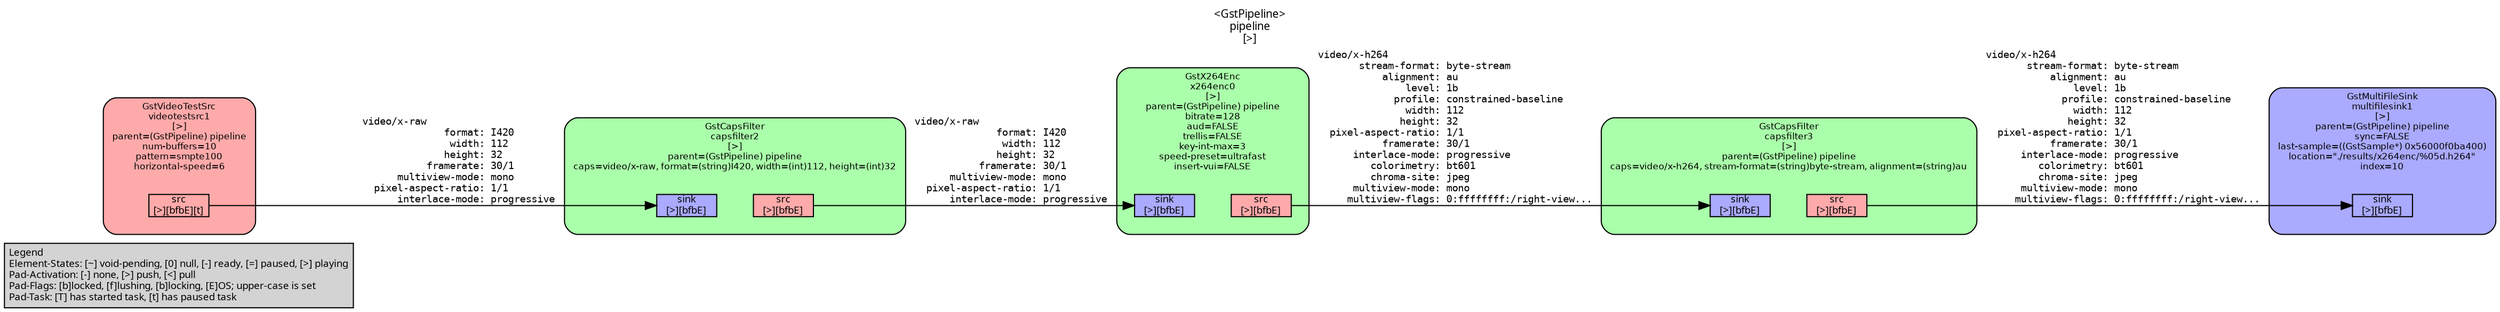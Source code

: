 digraph pipeline {
  rankdir=LR;
  fontname="sans";
  fontsize="10";
  labelloc=t;
  nodesep=.1;
  ranksep=.2;
  label="<GstPipeline>\npipeline\n[>]";
  node [style="filled,rounded", shape=box, fontsize="9", fontname="sans", margin="0.0,0.0"];
  edge [labelfontsize="6", fontsize="9", fontname="monospace"];
  
  legend [
    pos="0,0!",
    margin="0.05,0.05",
    style="filled",
    label="Legend\lElement-States: [~] void-pending, [0] null, [-] ready, [=] paused, [>] playing\lPad-Activation: [-] none, [>] push, [<] pull\lPad-Flags: [b]locked, [f]lushing, [b]locking, [E]OS; upper-case is set\lPad-Task: [T] has started task, [t] has paused task\l",
  ];
  subgraph cluster_capsfilter3_0x56000f2b6c90 {
    fontname="Bitstream Vera Sans";
    fontsize="8";
    style="filled,rounded";
    color=black;
    label="GstCapsFilter\ncapsfilter3\n[>]\nparent=(GstPipeline) pipeline\ncaps=video/x-h264, stream-format=(string)byte-stream, alignment=(string)au";
    subgraph cluster_capsfilter3_0x56000f2b6c90_sink {
      label="";
      style="invis";
      capsfilter3_0x56000f2b6c90_sink_0x56000f2c0410 [color=black, fillcolor="#aaaaff", label="sink\n[>][bfbE]", height="0.2", style="filled,solid"];
    }

    subgraph cluster_capsfilter3_0x56000f2b6c90_src {
      label="";
      style="invis";
      capsfilter3_0x56000f2b6c90_src_0x56000f2c0660 [color=black, fillcolor="#ffaaaa", label="src\n[>][bfbE]", height="0.2", style="filled,solid"];
    }

    capsfilter3_0x56000f2b6c90_sink_0x56000f2c0410 -> capsfilter3_0x56000f2b6c90_src_0x56000f2c0660 [style="invis"];
    fillcolor="#aaffaa";
  }

  capsfilter3_0x56000f2b6c90_src_0x56000f2c0660 -> multifilesink1_0x56000f1927f0_sink_0x56000f2b1a20 [label="video/x-h264\l       stream-format: byte-stream\l           alignment: au\l               level: 1b\l             profile: constrained-baseline\l               width: 112\l              height: 32\l  pixel-aspect-ratio: 1/1\l           framerate: 30/1\l      interlace-mode: progressive\l         colorimetry: bt601\l         chroma-site: jpeg\l      multiview-mode: mono\l     multiview-flags: 0:ffffffff:/right-view...\l"]
  subgraph cluster_capsfilter2_0x56000f2b6950 {
    fontname="Bitstream Vera Sans";
    fontsize="8";
    style="filled,rounded";
    color=black;
    label="GstCapsFilter\ncapsfilter2\n[>]\nparent=(GstPipeline) pipeline\ncaps=video/x-raw, format=(string)I420, width=(int)112, height=(int)32";
    subgraph cluster_capsfilter2_0x56000f2b6950_sink {
      label="";
      style="invis";
      capsfilter2_0x56000f2b6950_sink_0x56000f2b1c70 [color=black, fillcolor="#aaaaff", label="sink\n[>][bfbE]", height="0.2", style="filled,solid"];
    }

    subgraph cluster_capsfilter2_0x56000f2b6950_src {
      label="";
      style="invis";
      capsfilter2_0x56000f2b6950_src_0x56000f2c01c0 [color=black, fillcolor="#ffaaaa", label="src\n[>][bfbE]", height="0.2", style="filled,solid"];
    }

    capsfilter2_0x56000f2b6950_sink_0x56000f2b1c70 -> capsfilter2_0x56000f2b6950_src_0x56000f2c01c0 [style="invis"];
    fillcolor="#aaffaa";
  }

  capsfilter2_0x56000f2b6950_src_0x56000f2c01c0 -> x264enc0_0x56000f2bd9a0_sink_0x56000f2b1580 [label="video/x-raw\l              format: I420\l               width: 112\l              height: 32\l           framerate: 30/1\l      multiview-mode: mono\l  pixel-aspect-ratio: 1/1\l      interlace-mode: progressive\l"]
  subgraph cluster_multifilesink1_0x56000f1927f0 {
    fontname="Bitstream Vera Sans";
    fontsize="8";
    style="filled,rounded";
    color=black;
    label="GstMultiFileSink\nmultifilesink1\n[>]\nparent=(GstPipeline) pipeline\nsync=FALSE\nlast-sample=((GstSample*) 0x56000f0ba400)\nlocation=\"./results/x264enc/%05d.h264\"\nindex=10";
    subgraph cluster_multifilesink1_0x56000f1927f0_sink {
      label="";
      style="invis";
      multifilesink1_0x56000f1927f0_sink_0x56000f2b1a20 [color=black, fillcolor="#aaaaff", label="sink\n[>][bfbE]", height="0.2", style="filled,solid"];
    }

    fillcolor="#aaaaff";
  }

  subgraph cluster_x264enc0_0x56000f2bd9a0 {
    fontname="Bitstream Vera Sans";
    fontsize="8";
    style="filled,rounded";
    color=black;
    label="GstX264Enc\nx264enc0\n[>]\nparent=(GstPipeline) pipeline\nbitrate=128\naud=FALSE\ntrellis=FALSE\nkey-int-max=3\nspeed-preset=ultrafast\ninsert-vui=FALSE";
    subgraph cluster_x264enc0_0x56000f2bd9a0_sink {
      label="";
      style="invis";
      x264enc0_0x56000f2bd9a0_sink_0x56000f2b1580 [color=black, fillcolor="#aaaaff", label="sink\n[>][bfbE]", height="0.2", style="filled,solid"];
    }

    subgraph cluster_x264enc0_0x56000f2bd9a0_src {
      label="";
      style="invis";
      x264enc0_0x56000f2bd9a0_src_0x56000f2b17d0 [color=black, fillcolor="#ffaaaa", label="src\n[>][bfbE]", height="0.2", style="filled,solid"];
    }

    x264enc0_0x56000f2bd9a0_sink_0x56000f2b1580 -> x264enc0_0x56000f2bd9a0_src_0x56000f2b17d0 [style="invis"];
    fillcolor="#aaffaa";
  }

  x264enc0_0x56000f2bd9a0_src_0x56000f2b17d0 -> capsfilter3_0x56000f2b6c90_sink_0x56000f2c0410 [label="video/x-h264\l       stream-format: byte-stream\l           alignment: au\l               level: 1b\l             profile: constrained-baseline\l               width: 112\l              height: 32\l  pixel-aspect-ratio: 1/1\l           framerate: 30/1\l      interlace-mode: progressive\l         colorimetry: bt601\l         chroma-site: jpeg\l      multiview-mode: mono\l     multiview-flags: 0:ffffffff:/right-view...\l"]
  subgraph cluster_videotestsrc1_0x56000f1f6ee0 {
    fontname="Bitstream Vera Sans";
    fontsize="8";
    style="filled,rounded";
    color=black;
    label="GstVideoTestSrc\nvideotestsrc1\n[>]\nparent=(GstPipeline) pipeline\nnum-buffers=10\npattern=smpte100\nhorizontal-speed=6";
    subgraph cluster_videotestsrc1_0x56000f1f6ee0_src {
      label="";
      style="invis";
      videotestsrc1_0x56000f1f6ee0_src_0x56000f2b1330 [color=black, fillcolor="#ffaaaa", label="src\n[>][bfbE][t]", height="0.2", style="filled,solid"];
    }

    fillcolor="#ffaaaa";
  }

  videotestsrc1_0x56000f1f6ee0_src_0x56000f2b1330 -> capsfilter2_0x56000f2b6950_sink_0x56000f2b1c70 [label="video/x-raw\l              format: I420\l               width: 112\l              height: 32\l           framerate: 30/1\l      multiview-mode: mono\l  pixel-aspect-ratio: 1/1\l      interlace-mode: progressive\l"]
}
